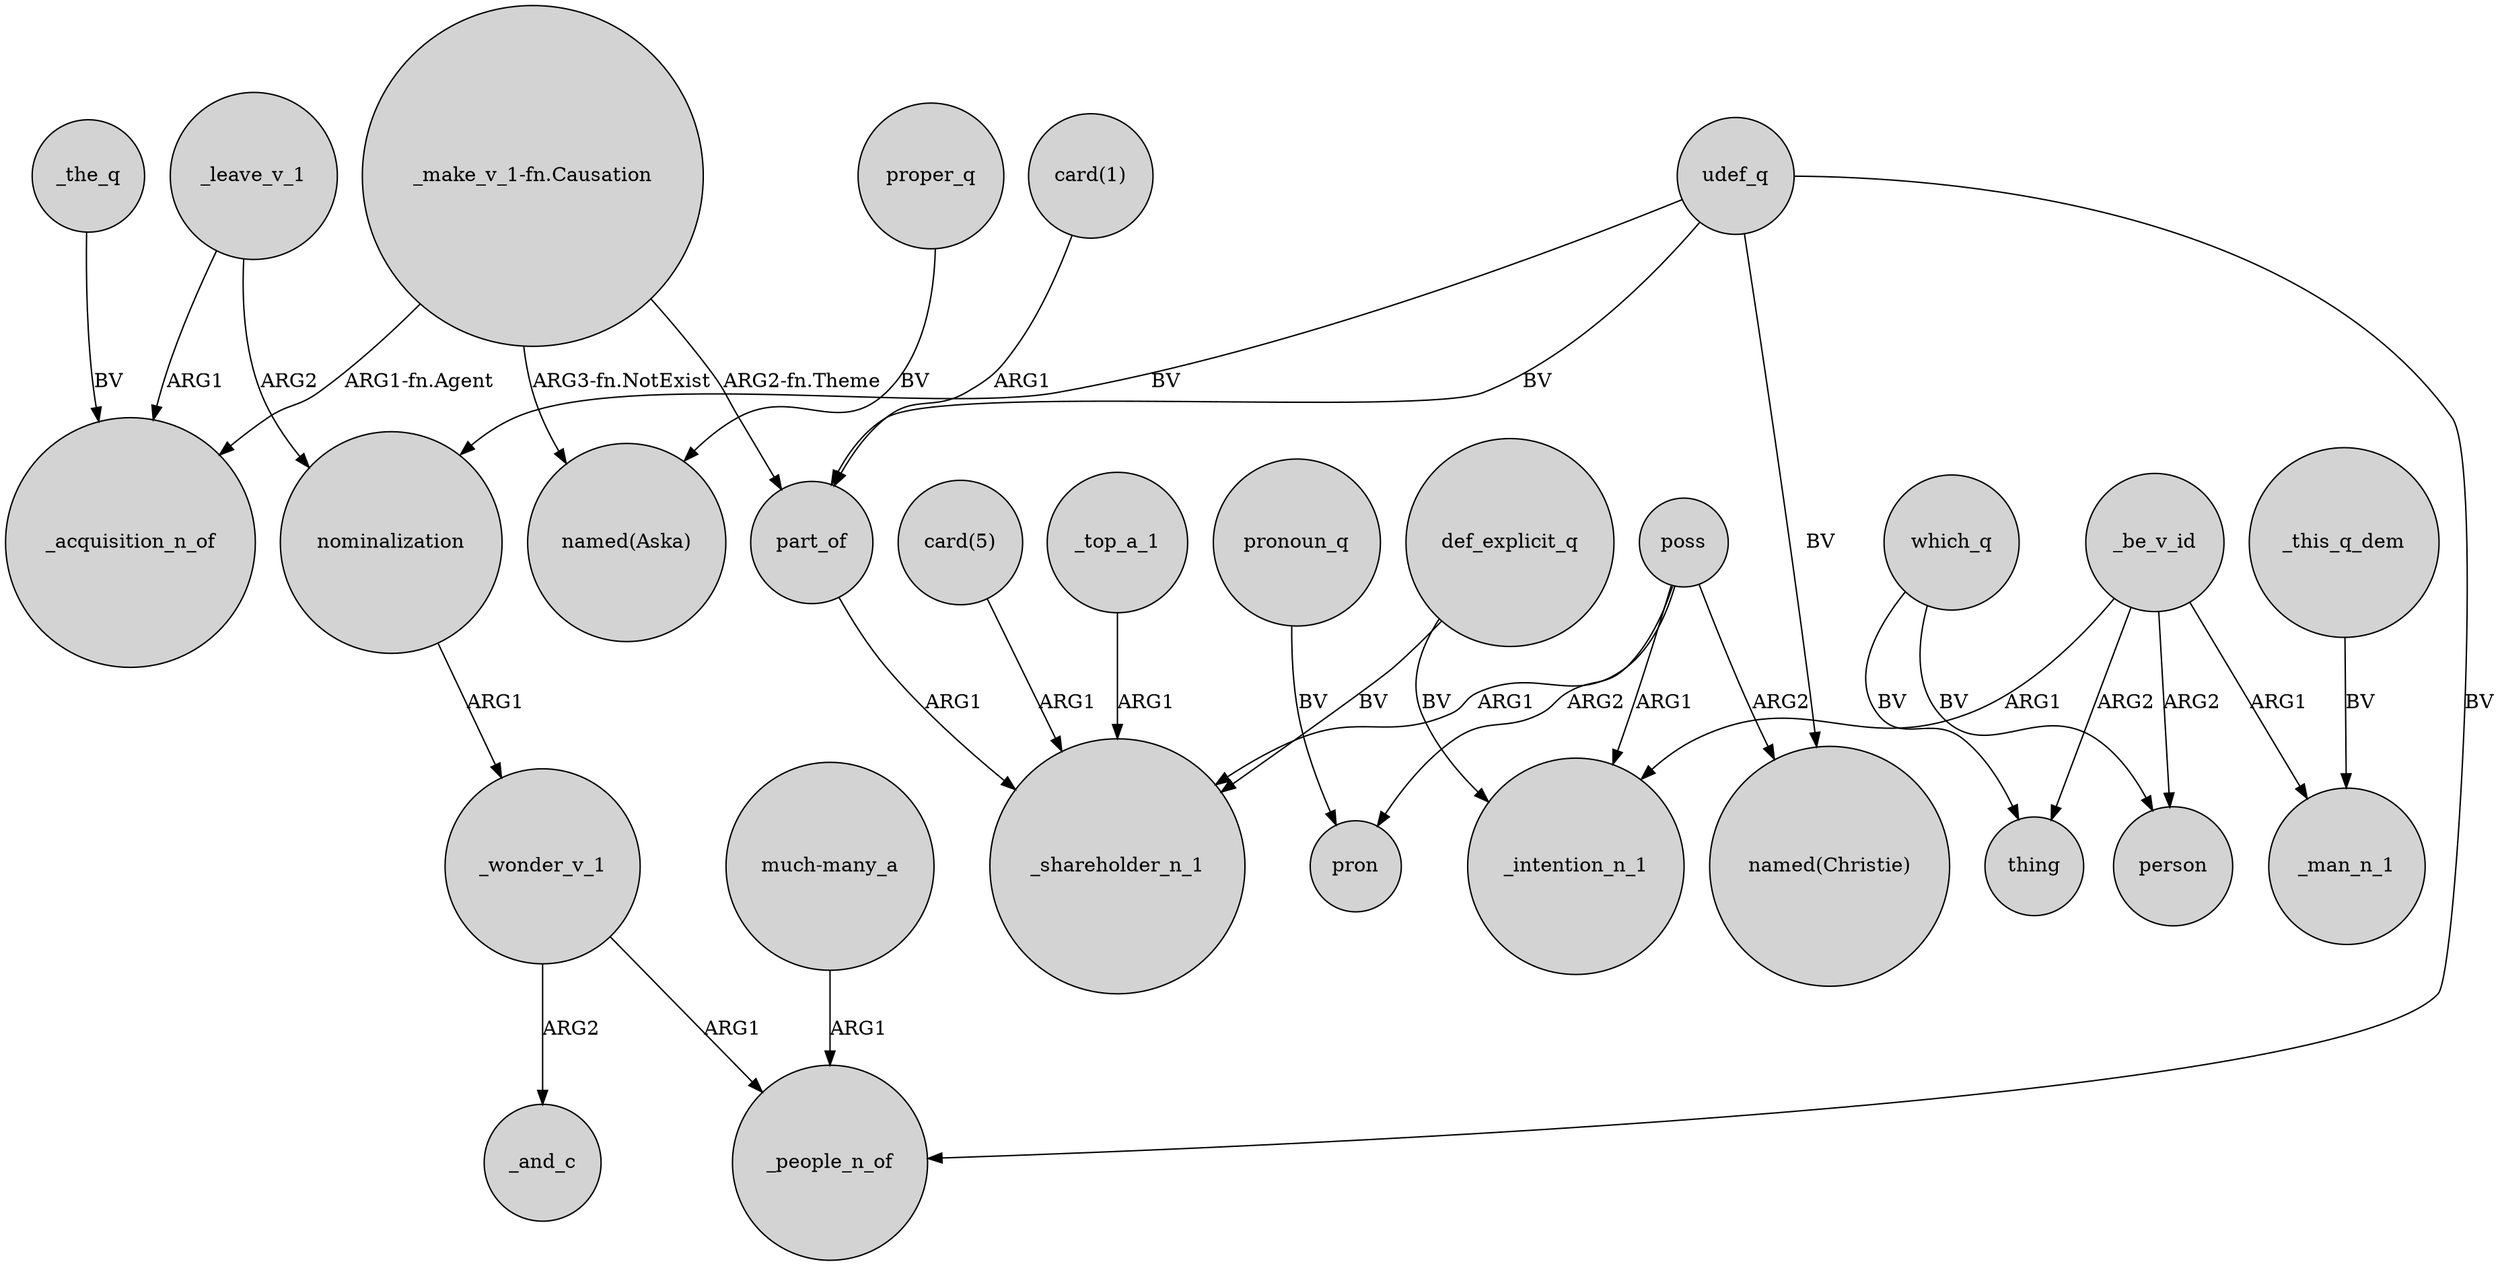 digraph {
	node [shape=circle style=filled]
	"_make_v_1-fn.Causation" -> _acquisition_n_of [label="ARG1-fn.Agent"]
	udef_q -> part_of [label=BV]
	"_make_v_1-fn.Causation" -> part_of [label="ARG2-fn.Theme"]
	poss -> pron [label=ARG2]
	udef_q -> "named(Christie)" [label=BV]
	_leave_v_1 -> _acquisition_n_of [label=ARG1]
	"much-many_a" -> _people_n_of [label=ARG1]
	udef_q -> _people_n_of [label=BV]
	which_q -> person [label=BV]
	_leave_v_1 -> nominalization [label=ARG2]
	pronoun_q -> pron [label=BV]
	_wonder_v_1 -> _and_c [label=ARG2]
	_be_v_id -> person [label=ARG2]
	def_explicit_q -> _intention_n_1 [label=BV]
	which_q -> thing [label=BV]
	"_make_v_1-fn.Causation" -> "named(Aska)" [label="ARG3-fn.NotExist"]
	poss -> _intention_n_1 [label=ARG1]
	_be_v_id -> _intention_n_1 [label=ARG1]
	_wonder_v_1 -> _people_n_of [label=ARG1]
	udef_q -> nominalization [label=BV]
	poss -> "named(Christie)" [label=ARG2]
	"card(1)" -> part_of [label=ARG1]
	"card(5)" -> _shareholder_n_1 [label=ARG1]
	part_of -> _shareholder_n_1 [label=ARG1]
	proper_q -> "named(Aska)" [label=BV]
	_the_q -> _acquisition_n_of [label=BV]
	nominalization -> _wonder_v_1 [label=ARG1]
	def_explicit_q -> _shareholder_n_1 [label=BV]
	_this_q_dem -> _man_n_1 [label=BV]
	poss -> _shareholder_n_1 [label=ARG1]
	_be_v_id -> thing [label=ARG2]
	_top_a_1 -> _shareholder_n_1 [label=ARG1]
	_be_v_id -> _man_n_1 [label=ARG1]
}
